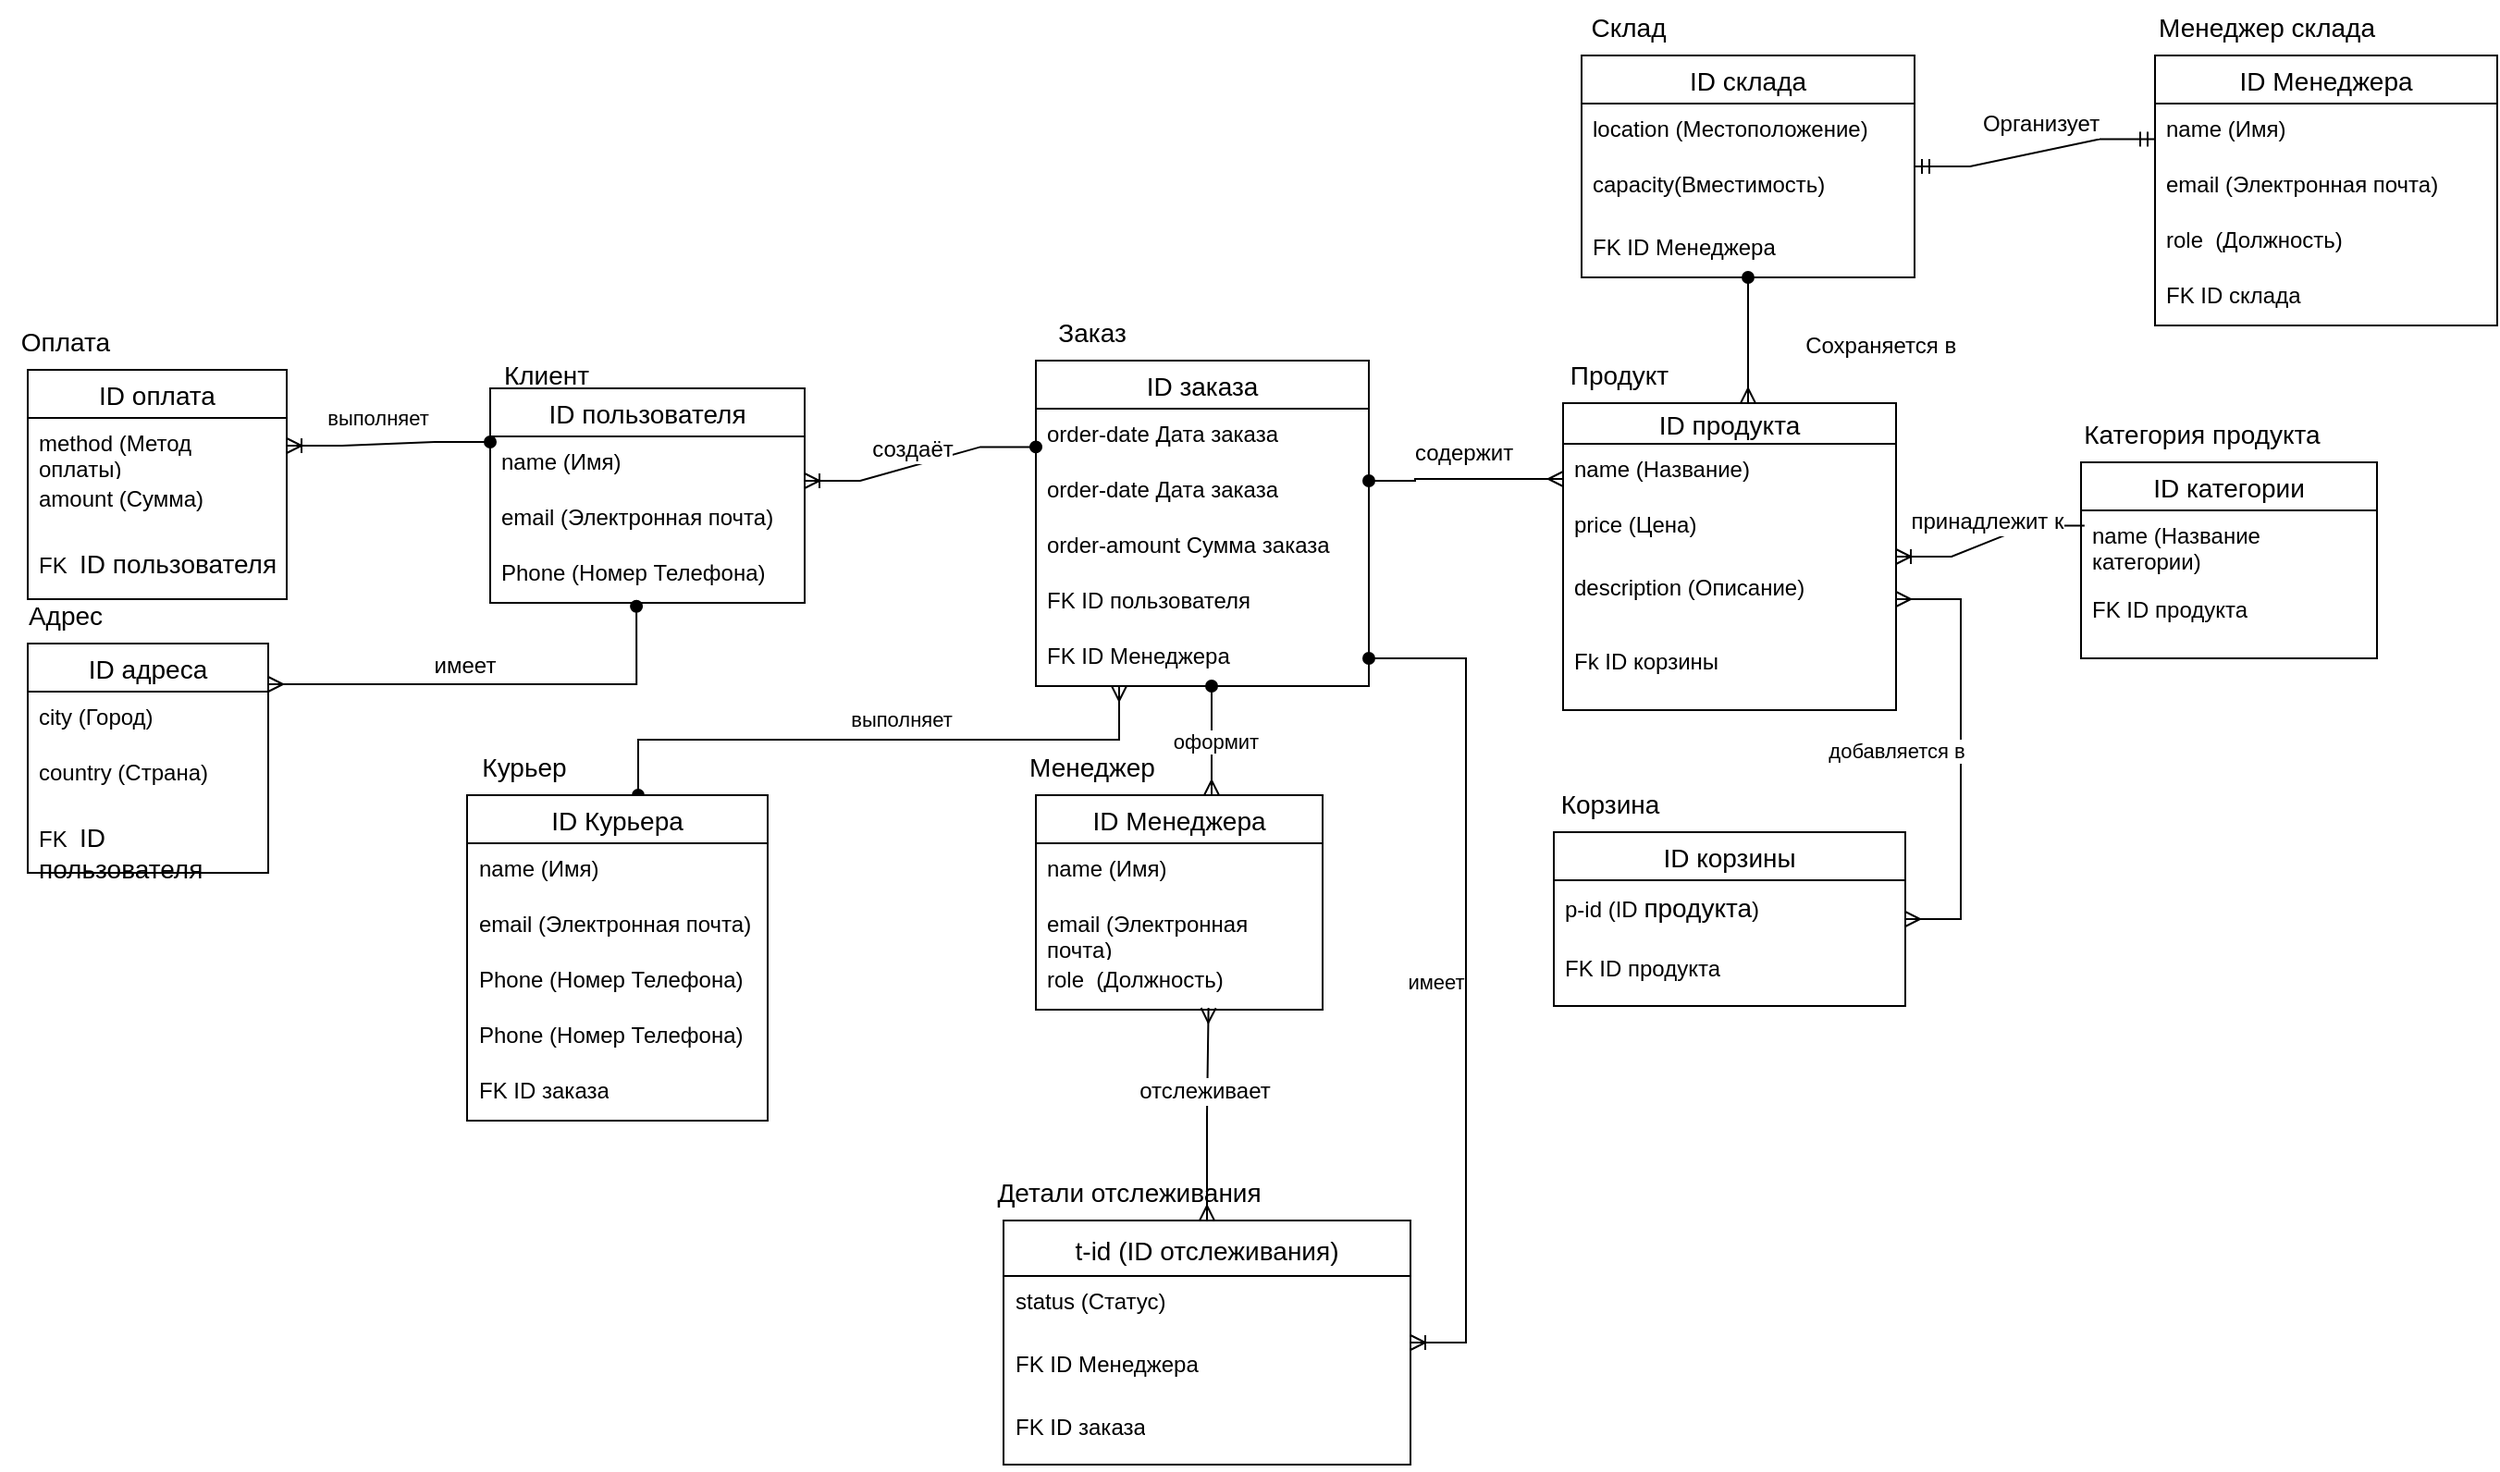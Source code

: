 <mxfile version="24.8.6">
  <diagram id="R2lEEEUBdFMjLlhIrx00" name="Page-1">
    <mxGraphModel dx="2676" dy="883" grid="1" gridSize="10" guides="1" tooltips="1" connect="1" arrows="1" fold="1" page="1" pageScale="1" pageWidth="850" pageHeight="1100" math="0" shadow="0" extFonts="Permanent Marker^https://fonts.googleapis.com/css?family=Permanent+Marker">
      <root>
        <mxCell id="0" />
        <mxCell id="1" parent="0" />
        <mxCell id="nY40BCKHnyfytQZV_Jhc-16" value="ID пользователя" style="swimlane;fontStyle=0;childLayout=stackLayout;horizontal=1;startSize=26;horizontalStack=0;resizeParent=1;resizeParentMax=0;resizeLast=0;collapsible=1;marginBottom=0;align=center;fontSize=14;" parent="1" vertex="1">
          <mxGeometry x="40" y="1200" width="170" height="116" as="geometry" />
        </mxCell>
        <mxCell id="nY40BCKHnyfytQZV_Jhc-18" value="name (Имя)&lt;div&gt;&lt;br&gt;&lt;/div&gt;" style="text;strokeColor=none;fillColor=none;spacingLeft=4;spacingRight=4;overflow=hidden;rotatable=0;points=[[0,0.5],[1,0.5]];portConstraint=eastwest;fontSize=12;whiteSpace=wrap;html=1;" parent="nY40BCKHnyfytQZV_Jhc-16" vertex="1">
          <mxGeometry y="26" width="170" height="30" as="geometry" />
        </mxCell>
        <mxCell id="nY40BCKHnyfytQZV_Jhc-19" value="email (Электронная почта)&lt;div&gt;&lt;br&gt;&lt;/div&gt;" style="text;strokeColor=none;fillColor=none;spacingLeft=4;spacingRight=4;overflow=hidden;rotatable=0;points=[[0,0.5],[1,0.5]];portConstraint=eastwest;fontSize=12;whiteSpace=wrap;html=1;" parent="nY40BCKHnyfytQZV_Jhc-16" vertex="1">
          <mxGeometry y="56" width="170" height="30" as="geometry" />
        </mxCell>
        <mxCell id="TDcTn4Fuq33Ib6oFSJA6-15" value="Phone (Номер Телефона)&lt;div&gt;&lt;br&gt;&lt;/div&gt;" style="text;strokeColor=none;fillColor=none;spacingLeft=4;spacingRight=4;overflow=hidden;rotatable=0;points=[[0,0.5],[1,0.5]];portConstraint=eastwest;fontSize=12;whiteSpace=wrap;html=1;" parent="nY40BCKHnyfytQZV_Jhc-16" vertex="1">
          <mxGeometry y="86" width="170" height="30" as="geometry" />
        </mxCell>
        <mxCell id="nY40BCKHnyfytQZV_Jhc-67" style="edgeStyle=orthogonalEdgeStyle;rounded=0;orthogonalLoop=1;jettySize=auto;html=1;entryX=0;entryY=0.5;entryDx=0;entryDy=0;startArrow=oval;startFill=1;endArrow=ERmany;endFill=0;" parent="1" source="nY40BCKHnyfytQZV_Jhc-20" edge="1">
          <mxGeometry relative="1" as="geometry">
            <Array as="points">
              <mxPoint x="540" y="1250" />
            </Array>
            <mxPoint x="620" y="1249" as="targetPoint" />
          </mxGeometry>
        </mxCell>
        <mxCell id="TDcTn4Fuq33Ib6oFSJA6-19" value="&lt;font style=&quot;font-size: 12px;&quot;&gt;содержит&lt;/font&gt;" style="edgeLabel;html=1;align=center;verticalAlign=middle;resizable=0;points=[];" parent="nY40BCKHnyfytQZV_Jhc-67" vertex="1" connectable="0">
          <mxGeometry x="-0.031" relative="1" as="geometry">
            <mxPoint y="-14" as="offset" />
          </mxGeometry>
        </mxCell>
        <mxCell id="nY40BCKHnyfytQZV_Jhc-20" value="ID заказа" style="swimlane;fontStyle=0;childLayout=stackLayout;horizontal=1;startSize=26;horizontalStack=0;resizeParent=1;resizeParentMax=0;resizeLast=0;collapsible=1;marginBottom=0;align=center;fontSize=14;" parent="1" vertex="1">
          <mxGeometry x="335" y="1185" width="180" height="176" as="geometry" />
        </mxCell>
        <mxCell id="nY40BCKHnyfytQZV_Jhc-49" value="order-date&amp;nbsp;&lt;span style=&quot;background-color: initial;&quot;&gt;Дата заказа&lt;/span&gt;&lt;div&gt;&lt;span style=&quot;background-color: initial;&quot;&gt;&lt;br&gt;&lt;/span&gt;&lt;/div&gt;" style="text;strokeColor=none;fillColor=none;spacingLeft=4;spacingRight=4;overflow=hidden;rotatable=0;points=[[0,0.5],[1,0.5]];portConstraint=eastwest;fontSize=12;whiteSpace=wrap;html=1;" parent="nY40BCKHnyfytQZV_Jhc-20" vertex="1">
          <mxGeometry y="26" width="180" height="30" as="geometry" />
        </mxCell>
        <mxCell id="nY40BCKHnyfytQZV_Jhc-22" value="order-date&amp;nbsp;&lt;span style=&quot;background-color: initial;&quot;&gt;Дата заказа&lt;/span&gt;&lt;div&gt;&lt;span style=&quot;background-color: initial;&quot;&gt;&lt;br&gt;&lt;/span&gt;&lt;/div&gt;" style="text;strokeColor=none;fillColor=none;spacingLeft=4;spacingRight=4;overflow=hidden;rotatable=0;points=[[0,0.5],[1,0.5]];portConstraint=eastwest;fontSize=12;whiteSpace=wrap;html=1;" parent="nY40BCKHnyfytQZV_Jhc-20" vertex="1">
          <mxGeometry y="56" width="180" height="30" as="geometry" />
        </mxCell>
        <mxCell id="uYUKjCt_YmLunsch3mxF-6" value="order-amount&amp;nbsp;&lt;span style=&quot;background-color: initial;&quot;&gt;Сумма заказа&lt;/span&gt;&lt;div&gt;&lt;span style=&quot;background-color: initial;&quot;&gt;&lt;br&gt;&lt;/span&gt;&lt;/div&gt;" style="text;strokeColor=none;fillColor=none;spacingLeft=4;spacingRight=4;overflow=hidden;rotatable=0;points=[[0,0.5],[1,0.5]];portConstraint=eastwest;fontSize=12;whiteSpace=wrap;html=1;" vertex="1" parent="nY40BCKHnyfytQZV_Jhc-20">
          <mxGeometry y="86" width="180" height="30" as="geometry" />
        </mxCell>
        <mxCell id="uYUKjCt_YmLunsch3mxF-7" value="&lt;div&gt;&lt;span style=&quot;text-align: center; text-wrap-mode: nowrap;&quot;&gt;&lt;font style=&quot;font-size: 12px;&quot;&gt;FK ID пользователя&lt;/font&gt;&lt;/span&gt;&lt;span style=&quot;background-color: initial;&quot;&gt;&lt;/span&gt;&lt;/div&gt;" style="text;strokeColor=none;fillColor=none;spacingLeft=4;spacingRight=4;overflow=hidden;rotatable=0;points=[[0,0.5],[1,0.5]];portConstraint=eastwest;fontSize=12;whiteSpace=wrap;html=1;" vertex="1" parent="nY40BCKHnyfytQZV_Jhc-20">
          <mxGeometry y="116" width="180" height="30" as="geometry" />
        </mxCell>
        <mxCell id="nY40BCKHnyfytQZV_Jhc-23" value="&lt;div&gt;&lt;font style=&quot;font-size: 12px;&quot;&gt;&lt;span style=&quot;text-align: center; text-wrap-mode: nowrap;&quot;&gt;&lt;font style=&quot;&quot;&gt;FK&amp;nbsp;&lt;/font&gt;&lt;/span&gt;&lt;span style=&quot;text-align: center; text-wrap-mode: nowrap; background-color: initial;&quot;&gt;ID Менеджера&lt;/span&gt;&lt;/font&gt;&lt;/div&gt;" style="text;strokeColor=none;fillColor=none;spacingLeft=4;spacingRight=4;overflow=hidden;rotatable=0;points=[[0,0.5],[1,0.5]];portConstraint=eastwest;fontSize=12;whiteSpace=wrap;html=1;" parent="nY40BCKHnyfytQZV_Jhc-20" vertex="1">
          <mxGeometry y="146" width="180" height="30" as="geometry" />
        </mxCell>
        <mxCell id="nY40BCKHnyfytQZV_Jhc-25" value="ID продукта" style="swimlane;fontStyle=0;childLayout=stackLayout;horizontal=1;startSize=22;horizontalStack=0;resizeParent=1;resizeParentMax=0;resizeLast=0;collapsible=1;marginBottom=0;align=center;fontSize=14;" parent="1" vertex="1">
          <mxGeometry x="620" y="1208" width="180" height="166" as="geometry" />
        </mxCell>
        <mxCell id="nY40BCKHnyfytQZV_Jhc-27" value="name (&lt;span style=&quot;background-color: initial;&quot;&gt;Название)&lt;/span&gt;&lt;div&gt;&lt;span style=&quot;background-color: initial;&quot;&gt;&lt;br&gt;&lt;/span&gt;&lt;/div&gt;" style="text;strokeColor=none;fillColor=none;spacingLeft=4;spacingRight=4;overflow=hidden;rotatable=0;points=[[0,0.5],[1,0.5]];portConstraint=eastwest;fontSize=12;whiteSpace=wrap;html=1;" parent="nY40BCKHnyfytQZV_Jhc-25" vertex="1">
          <mxGeometry y="22" width="180" height="30" as="geometry" />
        </mxCell>
        <mxCell id="nY40BCKHnyfytQZV_Jhc-28" value="price (Цена)&lt;div&gt;&lt;span style=&quot;background-color: initial;&quot;&gt;&lt;br&gt;&lt;/span&gt;&lt;/div&gt;" style="text;strokeColor=none;fillColor=none;spacingLeft=4;spacingRight=4;overflow=hidden;rotatable=0;points=[[0,0.5],[1,0.5]];portConstraint=eastwest;fontSize=12;whiteSpace=wrap;html=1;" parent="nY40BCKHnyfytQZV_Jhc-25" vertex="1">
          <mxGeometry y="52" width="180" height="34" as="geometry" />
        </mxCell>
        <mxCell id="nY40BCKHnyfytQZV_Jhc-29" value="description (Описание)&lt;div&gt;&lt;span style=&quot;background-color: initial;&quot;&gt;&lt;br&gt;&lt;/span&gt;&lt;/div&gt;" style="text;strokeColor=none;fillColor=none;spacingLeft=4;spacingRight=4;overflow=hidden;rotatable=0;points=[[0,0.5],[1,0.5]];portConstraint=eastwest;fontSize=12;whiteSpace=wrap;html=1;" parent="nY40BCKHnyfytQZV_Jhc-25" vertex="1">
          <mxGeometry y="86" width="180" height="40" as="geometry" />
        </mxCell>
        <mxCell id="uYUKjCt_YmLunsch3mxF-9" value="&lt;div&gt;&lt;font style=&quot;font-size: 12px;&quot;&gt;&lt;span style=&quot;text-align: center; text-wrap-mode: nowrap;&quot;&gt;Fk ID&amp;nbsp;&lt;/span&gt;&lt;span style=&quot;text-align: center; text-wrap-mode: nowrap; background-color: initial;&quot;&gt;корзины&lt;/span&gt;&lt;/font&gt;&lt;/div&gt;" style="text;strokeColor=none;fillColor=none;spacingLeft=4;spacingRight=4;overflow=hidden;rotatable=0;points=[[0,0.5],[1,0.5]];portConstraint=eastwest;fontSize=12;whiteSpace=wrap;html=1;" vertex="1" parent="nY40BCKHnyfytQZV_Jhc-25">
          <mxGeometry y="126" width="180" height="40" as="geometry" />
        </mxCell>
        <mxCell id="nY40BCKHnyfytQZV_Jhc-30" value="ID категории" style="swimlane;fontStyle=0;childLayout=stackLayout;horizontal=1;startSize=26;horizontalStack=0;resizeParent=1;resizeParentMax=0;resizeLast=0;collapsible=1;marginBottom=0;align=center;fontSize=14;" parent="1" vertex="1">
          <mxGeometry x="900" y="1240" width="160" height="106" as="geometry" />
        </mxCell>
        <mxCell id="nY40BCKHnyfytQZV_Jhc-32" value="name (Название категории)&lt;div&gt;&lt;br&gt;&lt;/div&gt;" style="text;strokeColor=none;fillColor=none;spacingLeft=4;spacingRight=4;overflow=hidden;rotatable=0;points=[[0,0.5],[1,0.5]];portConstraint=eastwest;fontSize=12;whiteSpace=wrap;html=1;" parent="nY40BCKHnyfytQZV_Jhc-30" vertex="1">
          <mxGeometry y="26" width="160" height="40" as="geometry" />
        </mxCell>
        <mxCell id="uYUKjCt_YmLunsch3mxF-11" value="&lt;div&gt;FK ID&amp;nbsp;&lt;span style=&quot;text-align: center; text-wrap-mode: nowrap; background-color: initial;&quot;&gt;&lt;font style=&quot;font-size: 12px;&quot;&gt;продукта&lt;/font&gt;&lt;/span&gt;&lt;/div&gt;" style="text;strokeColor=none;fillColor=none;spacingLeft=4;spacingRight=4;overflow=hidden;rotatable=0;points=[[0,0.5],[1,0.5]];portConstraint=eastwest;fontSize=12;whiteSpace=wrap;html=1;" vertex="1" parent="nY40BCKHnyfytQZV_Jhc-30">
          <mxGeometry y="66" width="160" height="40" as="geometry" />
        </mxCell>
        <mxCell id="nY40BCKHnyfytQZV_Jhc-34" value="ID оплата" style="swimlane;fontStyle=0;childLayout=stackLayout;horizontal=1;startSize=26;horizontalStack=0;resizeParent=1;resizeParentMax=0;resizeLast=0;collapsible=1;marginBottom=0;align=center;fontSize=14;" parent="1" vertex="1">
          <mxGeometry x="-210" y="1190" width="140" height="124" as="geometry" />
        </mxCell>
        <mxCell id="nY40BCKHnyfytQZV_Jhc-35" value="method (&lt;span style=&quot;background-color: initial;&quot;&gt;Метод оплаты)&lt;/span&gt;&lt;div&gt;&lt;br&gt;&lt;div&gt;&lt;span style=&quot;background-color: initial;&quot;&gt;&lt;br&gt;&lt;/span&gt;&lt;/div&gt;&lt;/div&gt;" style="text;strokeColor=none;fillColor=none;spacingLeft=4;spacingRight=4;overflow=hidden;rotatable=0;points=[[0,0.5],[1,0.5]];portConstraint=eastwest;fontSize=12;whiteSpace=wrap;html=1;" parent="nY40BCKHnyfytQZV_Jhc-34" vertex="1">
          <mxGeometry y="26" width="140" height="30" as="geometry" />
        </mxCell>
        <mxCell id="nY40BCKHnyfytQZV_Jhc-36" value="amount (Сумма)&lt;div&gt;&lt;br&gt;&lt;/div&gt;" style="text;strokeColor=none;fillColor=none;spacingLeft=4;spacingRight=4;overflow=hidden;rotatable=0;points=[[0,0.5],[1,0.5]];portConstraint=eastwest;fontSize=12;whiteSpace=wrap;html=1;" parent="nY40BCKHnyfytQZV_Jhc-34" vertex="1">
          <mxGeometry y="56" width="140" height="34" as="geometry" />
        </mxCell>
        <mxCell id="uYUKjCt_YmLunsch3mxF-1" value="&lt;div&gt;FK&amp;nbsp;&amp;nbsp;&lt;span style=&quot;font-size: 14px; text-align: center; text-wrap-mode: nowrap; background-color: initial;&quot;&gt;ID пользователя&lt;/span&gt;&lt;/div&gt;" style="text;strokeColor=none;fillColor=none;spacingLeft=4;spacingRight=4;overflow=hidden;rotatable=0;points=[[0,0.5],[1,0.5]];portConstraint=eastwest;fontSize=12;whiteSpace=wrap;html=1;" vertex="1" parent="nY40BCKHnyfytQZV_Jhc-34">
          <mxGeometry y="90" width="140" height="34" as="geometry" />
        </mxCell>
        <mxCell id="nY40BCKHnyfytQZV_Jhc-66" style="edgeStyle=orthogonalEdgeStyle;rounded=0;orthogonalLoop=1;jettySize=auto;html=1;startArrow=ERmany;startFill=0;endArrow=oval;endFill=1;entryX=0.465;entryY=1.063;entryDx=0;entryDy=0;entryPerimeter=0;" parent="1" source="nY40BCKHnyfytQZV_Jhc-37" target="TDcTn4Fuq33Ib6oFSJA6-15" edge="1">
          <mxGeometry relative="1" as="geometry">
            <Array as="points">
              <mxPoint x="119" y="1360" />
            </Array>
          </mxGeometry>
        </mxCell>
        <mxCell id="TDcTn4Fuq33Ib6oFSJA6-22" value="&lt;font style=&quot;font-size: 12px;&quot;&gt;имеет&lt;/font&gt;" style="edgeLabel;html=1;align=center;verticalAlign=middle;resizable=0;points=[];" parent="nY40BCKHnyfytQZV_Jhc-66" vertex="1" connectable="0">
          <mxGeometry x="-0.127" y="3" relative="1" as="geometry">
            <mxPoint y="-7" as="offset" />
          </mxGeometry>
        </mxCell>
        <mxCell id="nY40BCKHnyfytQZV_Jhc-37" value="ID адреса" style="swimlane;fontStyle=0;childLayout=stackLayout;horizontal=1;startSize=26;horizontalStack=0;resizeParent=1;resizeParentMax=0;resizeLast=0;collapsible=1;marginBottom=0;align=center;fontSize=14;" parent="1" vertex="1">
          <mxGeometry x="-210" y="1338" width="130" height="124" as="geometry" />
        </mxCell>
        <mxCell id="nY40BCKHnyfytQZV_Jhc-39" value="city (&lt;span style=&quot;background-color: initial;&quot;&gt;Город)&lt;/span&gt;&lt;div&gt;&lt;span style=&quot;background-color: initial;&quot;&gt;&lt;br&gt;&lt;/span&gt;&lt;/div&gt;" style="text;strokeColor=none;fillColor=none;spacingLeft=4;spacingRight=4;overflow=hidden;rotatable=0;points=[[0,0.5],[1,0.5]];portConstraint=eastwest;fontSize=12;whiteSpace=wrap;html=1;" parent="nY40BCKHnyfytQZV_Jhc-37" vertex="1">
          <mxGeometry y="26" width="130" height="30" as="geometry" />
        </mxCell>
        <mxCell id="nY40BCKHnyfytQZV_Jhc-40" value="country (Страна)&lt;div&gt;&lt;span style=&quot;background-color: initial;&quot;&gt;&lt;br&gt;&lt;/span&gt;&lt;/div&gt;" style="text;strokeColor=none;fillColor=none;spacingLeft=4;spacingRight=4;overflow=hidden;rotatable=0;points=[[0,0.5],[1,0.5]];portConstraint=eastwest;fontSize=12;whiteSpace=wrap;html=1;" parent="nY40BCKHnyfytQZV_Jhc-37" vertex="1">
          <mxGeometry y="56" width="130" height="34" as="geometry" />
        </mxCell>
        <mxCell id="uYUKjCt_YmLunsch3mxF-2" value="FK&amp;nbsp;&amp;nbsp;&lt;span style=&quot;text-wrap-mode: nowrap; background-color: initial; font-size: 14px; text-align: center;&quot;&gt;ID пользователя&lt;/span&gt;" style="text;strokeColor=none;fillColor=none;spacingLeft=4;spacingRight=4;overflow=hidden;rotatable=0;points=[[0,0.5],[1,0.5]];portConstraint=eastwest;fontSize=12;whiteSpace=wrap;html=1;" vertex="1" parent="nY40BCKHnyfytQZV_Jhc-37">
          <mxGeometry y="90" width="130" height="34" as="geometry" />
        </mxCell>
        <mxCell id="nY40BCKHnyfytQZV_Jhc-42" value="t-id (ID отслеживания)" style="swimlane;fontStyle=0;childLayout=stackLayout;horizontal=1;startSize=30;horizontalStack=0;resizeParent=1;resizeParentMax=0;resizeLast=0;collapsible=1;marginBottom=0;align=center;fontSize=14;spacingTop=1;" parent="1" vertex="1">
          <mxGeometry x="317.5" y="1650" width="220" height="132" as="geometry" />
        </mxCell>
        <mxCell id="nY40BCKHnyfytQZV_Jhc-44" value="status (Статус)&lt;div&gt;&lt;br&gt;&lt;/div&gt;" style="text;strokeColor=none;fillColor=none;spacingLeft=4;spacingRight=4;overflow=hidden;rotatable=0;points=[[0,0.5],[1,0.5]];portConstraint=eastwest;fontSize=12;whiteSpace=wrap;html=1;" parent="nY40BCKHnyfytQZV_Jhc-42" vertex="1">
          <mxGeometry y="30" width="220" height="34" as="geometry" />
        </mxCell>
        <mxCell id="uYUKjCt_YmLunsch3mxF-4" value="&lt;div&gt;&lt;span style=&quot;text-wrap-mode: nowrap; text-align: center;&quot;&gt;FK&amp;nbsp;&lt;/span&gt;&lt;span style=&quot;text-wrap-mode: nowrap; background-color: initial; text-align: center;&quot;&gt;ID Менеджера&lt;/span&gt;&lt;/div&gt;" style="text;strokeColor=none;fillColor=none;spacingLeft=4;spacingRight=4;overflow=hidden;rotatable=0;points=[[0,0.5],[1,0.5]];portConstraint=eastwest;fontSize=12;whiteSpace=wrap;html=1;" vertex="1" parent="nY40BCKHnyfytQZV_Jhc-42">
          <mxGeometry y="64" width="220" height="34" as="geometry" />
        </mxCell>
        <mxCell id="uYUKjCt_YmLunsch3mxF-5" value="&lt;div&gt;FK ID заказа&lt;/div&gt;" style="text;strokeColor=none;fillColor=none;spacingLeft=4;spacingRight=4;overflow=hidden;rotatable=0;points=[[0,0.5],[1,0.5]];portConstraint=eastwest;fontSize=12;whiteSpace=wrap;html=1;" vertex="1" parent="nY40BCKHnyfytQZV_Jhc-42">
          <mxGeometry y="98" width="220" height="34" as="geometry" />
        </mxCell>
        <mxCell id="nY40BCKHnyfytQZV_Jhc-45" value="ID корзины" style="swimlane;fontStyle=0;childLayout=stackLayout;horizontal=1;startSize=26;horizontalStack=0;resizeParent=1;resizeParentMax=0;resizeLast=0;collapsible=1;marginBottom=0;align=center;fontSize=14;" parent="1" vertex="1">
          <mxGeometry x="615" y="1440" width="190" height="94" as="geometry" />
        </mxCell>
        <mxCell id="nY40BCKHnyfytQZV_Jhc-47" value="p-id (&lt;span style=&quot;background-color: initial;&quot;&gt;ID&amp;nbsp;&lt;/span&gt;&lt;span style=&quot;font-size: 14px; text-align: center; text-wrap-mode: nowrap;&quot;&gt;продукта&lt;/span&gt;)&lt;div&gt;&lt;br&gt;&lt;/div&gt;" style="text;strokeColor=none;fillColor=none;spacingLeft=4;spacingRight=4;overflow=hidden;rotatable=0;points=[[0,0.5],[1,0.5]];portConstraint=eastwest;fontSize=12;whiteSpace=wrap;html=1;" parent="nY40BCKHnyfytQZV_Jhc-45" vertex="1">
          <mxGeometry y="26" width="190" height="34" as="geometry" />
        </mxCell>
        <mxCell id="uYUKjCt_YmLunsch3mxF-10" value="&lt;div&gt;&lt;span style=&quot;text-align: center; text-wrap-mode: nowrap;&quot;&gt;&lt;font style=&quot;font-size: 12px;&quot;&gt;FK ID продукта&lt;/font&gt;&lt;/span&gt;&lt;/div&gt;" style="text;strokeColor=none;fillColor=none;spacingLeft=4;spacingRight=4;overflow=hidden;rotatable=0;points=[[0,0.5],[1,0.5]];portConstraint=eastwest;fontSize=12;whiteSpace=wrap;html=1;" vertex="1" parent="nY40BCKHnyfytQZV_Jhc-45">
          <mxGeometry y="60" width="190" height="34" as="geometry" />
        </mxCell>
        <mxCell id="nY40BCKHnyfytQZV_Jhc-48" value="" style="edgeStyle=entityRelationEdgeStyle;fontSize=12;html=1;endArrow=ERoneToMany;rounded=0;exitX=0;exitY=0.69;exitDx=0;exitDy=0;exitPerimeter=0;entryX=1;entryY=0.8;entryDx=0;entryDy=0;startArrow=oval;startFill=1;entryPerimeter=0;" parent="1" source="nY40BCKHnyfytQZV_Jhc-49" target="nY40BCKHnyfytQZV_Jhc-18" edge="1">
          <mxGeometry width="100" height="100" relative="1" as="geometry">
            <mxPoint x="260" y="1320" as="sourcePoint" />
            <mxPoint x="340" y="1430" as="targetPoint" />
            <Array as="points">
              <mxPoint x="210" y="1260" />
            </Array>
          </mxGeometry>
        </mxCell>
        <mxCell id="TDcTn4Fuq33Ib6oFSJA6-18" value="&lt;font style=&quot;font-size: 12px;&quot;&gt;создаёт&lt;/font&gt;" style="edgeLabel;html=1;align=center;verticalAlign=middle;resizable=0;points=[];" parent="nY40BCKHnyfytQZV_Jhc-48" vertex="1" connectable="0">
          <mxGeometry x="0.066" y="-3" relative="1" as="geometry">
            <mxPoint y="-6" as="offset" />
          </mxGeometry>
        </mxCell>
        <mxCell id="nY40BCKHnyfytQZV_Jhc-50" value="" style="edgeStyle=entityRelationEdgeStyle;fontSize=12;html=1;endArrow=ERoneToMany;rounded=0;exitX=0;exitY=0.25;exitDx=0;exitDy=0;entryX=1;entryY=0.5;entryDx=0;entryDy=0;startArrow=oval;startFill=1;" parent="1" source="nY40BCKHnyfytQZV_Jhc-16" target="nY40BCKHnyfytQZV_Jhc-35" edge="1">
          <mxGeometry width="100" height="100" relative="1" as="geometry">
            <mxPoint y="1370" as="sourcePoint" />
            <mxPoint x="-60" y="1260" as="targetPoint" />
            <Array as="points">
              <mxPoint y="1226" />
              <mxPoint x="-90" y="1220" />
              <mxPoint x="-100" y="1226" />
              <mxPoint y="1280" />
              <mxPoint y="1300" />
              <mxPoint x="-120" y="1220" />
            </Array>
          </mxGeometry>
        </mxCell>
        <mxCell id="TDcTn4Fuq33Ib6oFSJA6-21" value="выполняет" style="edgeLabel;html=1;align=center;verticalAlign=middle;resizable=0;points=[];" parent="nY40BCKHnyfytQZV_Jhc-50" vertex="1" connectable="0">
          <mxGeometry x="0.113" y="-3" relative="1" as="geometry">
            <mxPoint y="-11" as="offset" />
          </mxGeometry>
        </mxCell>
        <mxCell id="nY40BCKHnyfytQZV_Jhc-52" value="" style="edgeStyle=entityRelationEdgeStyle;fontSize=12;html=1;endArrow=ERoneToMany;rounded=0;startArrow=oval;startFill=1;" parent="1" source="nY40BCKHnyfytQZV_Jhc-23" target="nY40BCKHnyfytQZV_Jhc-42" edge="1">
          <mxGeometry width="100" height="100" relative="1" as="geometry">
            <mxPoint x="210" y="1319" as="sourcePoint" />
            <mxPoint x="220" y="1510" as="targetPoint" />
            <Array as="points">
              <mxPoint x="20" y="1246" />
              <mxPoint x="-80" y="1246" />
              <mxPoint x="20" y="1300" />
              <mxPoint x="152" y="1400" />
              <mxPoint x="160" y="1410" />
              <mxPoint x="20" y="1320" />
              <mxPoint x="-100" y="1240" />
            </Array>
          </mxGeometry>
        </mxCell>
        <mxCell id="TDcTn4Fuq33Ib6oFSJA6-23" value="имеет" style="edgeLabel;html=1;align=center;verticalAlign=middle;resizable=0;points=[];" parent="nY40BCKHnyfytQZV_Jhc-52" vertex="1" connectable="0">
          <mxGeometry x="0.006" y="1" relative="1" as="geometry">
            <mxPoint x="-18" as="offset" />
          </mxGeometry>
        </mxCell>
        <mxCell id="nY40BCKHnyfytQZV_Jhc-54" value="" style="edgeStyle=entityRelationEdgeStyle;fontSize=12;html=1;endArrow=ERoneToMany;rounded=0;exitX=0.012;exitY=0.205;exitDx=0;exitDy=0;exitPerimeter=0;" parent="1" source="nY40BCKHnyfytQZV_Jhc-32" target="nY40BCKHnyfytQZV_Jhc-25" edge="1">
          <mxGeometry width="100" height="100" relative="1" as="geometry">
            <mxPoint x="901.44" y="1273.65" as="sourcePoint" />
            <mxPoint x="950" y="1290" as="targetPoint" />
            <Array as="points">
              <mxPoint x="900" y="1273" />
              <mxPoint x="890" y="1273" />
            </Array>
          </mxGeometry>
        </mxCell>
        <mxCell id="TDcTn4Fuq33Ib6oFSJA6-24" value="&lt;font style=&quot;font-size: 12px;&quot;&gt;принадлежит к&lt;/font&gt;" style="edgeLabel;html=1;align=center;verticalAlign=middle;resizable=0;points=[];" parent="nY40BCKHnyfytQZV_Jhc-54" vertex="1" connectable="0">
          <mxGeometry x="0.204" y="-3" relative="1" as="geometry">
            <mxPoint x="9" y="-12" as="offset" />
          </mxGeometry>
        </mxCell>
        <mxCell id="nY40BCKHnyfytQZV_Jhc-55" value="" style="edgeStyle=entityRelationEdgeStyle;fontSize=12;html=1;endArrow=ERmany;startArrow=ERmany;rounded=0;" parent="1" source="nY40BCKHnyfytQZV_Jhc-45" target="nY40BCKHnyfytQZV_Jhc-29" edge="1">
          <mxGeometry width="100" height="100" relative="1" as="geometry">
            <mxPoint x="690" y="1470" as="sourcePoint" />
            <mxPoint x="790" y="1370" as="targetPoint" />
            <Array as="points">
              <mxPoint x="820" y="1330" />
            </Array>
          </mxGeometry>
        </mxCell>
        <mxCell id="TDcTn4Fuq33Ib6oFSJA6-25" value="добавляется в" style="edgeLabel;html=1;align=center;verticalAlign=middle;resizable=0;points=[];" parent="nY40BCKHnyfytQZV_Jhc-55" vertex="1" connectable="0">
          <mxGeometry x="0.025" y="-2" relative="1" as="geometry">
            <mxPoint x="-37" y="1" as="offset" />
          </mxGeometry>
        </mxCell>
        <mxCell id="nY40BCKHnyfytQZV_Jhc-64" style="edgeStyle=orthogonalEdgeStyle;rounded=0;orthogonalLoop=1;jettySize=auto;html=1;startArrow=ERmany;startFill=0;endArrow=oval;endFill=1;" parent="1" source="nY40BCKHnyfytQZV_Jhc-57" target="nY40BCKHnyfytQZV_Jhc-23" edge="1">
          <mxGeometry relative="1" as="geometry">
            <Array as="points">
              <mxPoint x="430" y="1400" />
              <mxPoint x="430" y="1400" />
            </Array>
          </mxGeometry>
        </mxCell>
        <mxCell id="TDcTn4Fuq33Ib6oFSJA6-31" value="оформит" style="edgeLabel;html=1;align=center;verticalAlign=middle;resizable=0;points=[];" parent="nY40BCKHnyfytQZV_Jhc-64" vertex="1" connectable="0">
          <mxGeometry x="-0.017" y="-2" relative="1" as="geometry">
            <mxPoint as="offset" />
          </mxGeometry>
        </mxCell>
        <mxCell id="nY40BCKHnyfytQZV_Jhc-57" value="ID Менеджера" style="swimlane;fontStyle=0;childLayout=stackLayout;horizontal=1;startSize=26;horizontalStack=0;resizeParent=1;resizeParentMax=0;resizeLast=0;collapsible=1;marginBottom=0;align=center;fontSize=14;" parent="1" vertex="1">
          <mxGeometry x="335" y="1420" width="155" height="116" as="geometry" />
        </mxCell>
        <mxCell id="nY40BCKHnyfytQZV_Jhc-59" value="name (Имя)&lt;div&gt;&lt;br&gt;&lt;/div&gt;" style="text;strokeColor=none;fillColor=none;spacingLeft=4;spacingRight=4;overflow=hidden;rotatable=0;points=[[0,0.5],[1,0.5]];portConstraint=eastwest;fontSize=12;whiteSpace=wrap;html=1;" parent="nY40BCKHnyfytQZV_Jhc-57" vertex="1">
          <mxGeometry y="26" width="155" height="30" as="geometry" />
        </mxCell>
        <mxCell id="nY40BCKHnyfytQZV_Jhc-60" value="email (Электронная почта)&lt;div&gt;&lt;br&gt;&lt;/div&gt;" style="text;strokeColor=none;fillColor=none;spacingLeft=4;spacingRight=4;overflow=hidden;rotatable=0;points=[[0,0.5],[1,0.5]];portConstraint=eastwest;fontSize=12;whiteSpace=wrap;html=1;" parent="nY40BCKHnyfytQZV_Jhc-57" vertex="1">
          <mxGeometry y="56" width="155" height="30" as="geometry" />
        </mxCell>
        <mxCell id="nY40BCKHnyfytQZV_Jhc-62" value="role&amp;nbsp; (Должность)&lt;div&gt;&lt;br&gt;&lt;/div&gt;" style="text;strokeColor=none;fillColor=none;spacingLeft=4;spacingRight=4;overflow=hidden;rotatable=0;points=[[0,0.5],[1,0.5]];portConstraint=eastwest;fontSize=12;whiteSpace=wrap;html=1;" parent="nY40BCKHnyfytQZV_Jhc-57" vertex="1">
          <mxGeometry y="86" width="155" height="30" as="geometry" />
        </mxCell>
        <mxCell id="nY40BCKHnyfytQZV_Jhc-65" style="edgeStyle=orthogonalEdgeStyle;rounded=0;orthogonalLoop=1;jettySize=auto;html=1;endArrow=ERmany;endFill=0;startArrow=ERmany;startFill=0;entryX=0.602;entryY=0.968;entryDx=0;entryDy=0;entryPerimeter=0;" parent="1" source="nY40BCKHnyfytQZV_Jhc-42" target="nY40BCKHnyfytQZV_Jhc-62" edge="1">
          <mxGeometry relative="1" as="geometry">
            <Array as="points" />
          </mxGeometry>
        </mxCell>
        <mxCell id="TDcTn4Fuq33Ib6oFSJA6-29" value="&lt;font style=&quot;font-size: 12px;&quot;&gt;отслеживает&lt;/font&gt;" style="edgeLabel;html=1;align=center;verticalAlign=middle;resizable=0;points=[];" parent="nY40BCKHnyfytQZV_Jhc-65" vertex="1" connectable="0">
          <mxGeometry x="-0.029" y="1" relative="1" as="geometry">
            <mxPoint x="-1" y="-14" as="offset" />
          </mxGeometry>
        </mxCell>
        <mxCell id="nY40BCKHnyfytQZV_Jhc-68" value="ID склада" style="swimlane;fontStyle=0;childLayout=stackLayout;horizontal=1;startSize=26;horizontalStack=0;resizeParent=1;resizeParentMax=0;resizeLast=0;collapsible=1;marginBottom=0;align=center;fontSize=14;" parent="1" vertex="1">
          <mxGeometry x="630" y="1020" width="180" height="120" as="geometry" />
        </mxCell>
        <mxCell id="nY40BCKHnyfytQZV_Jhc-70" value="location (&lt;span style=&quot;background-color: initial;&quot;&gt;Местоположение&lt;/span&gt;&lt;span style=&quot;background-color: initial;&quot;&gt;)&lt;/span&gt;&lt;div&gt;&lt;div&gt;&lt;span style=&quot;background-color: initial;&quot;&gt;&lt;br&gt;&lt;/span&gt;&lt;/div&gt;&lt;/div&gt;" style="text;strokeColor=none;fillColor=none;spacingLeft=4;spacingRight=4;overflow=hidden;rotatable=0;points=[[0,0.5],[1,0.5]];portConstraint=eastwest;fontSize=12;whiteSpace=wrap;html=1;" parent="nY40BCKHnyfytQZV_Jhc-68" vertex="1">
          <mxGeometry y="26" width="180" height="30" as="geometry" />
        </mxCell>
        <mxCell id="nY40BCKHnyfytQZV_Jhc-71" value="capacity(Вместимость)&lt;div&gt;&lt;span style=&quot;background-color: initial;&quot;&gt;&lt;br&gt;&lt;/span&gt;&lt;/div&gt;" style="text;strokeColor=none;fillColor=none;spacingLeft=4;spacingRight=4;overflow=hidden;rotatable=0;points=[[0,0.5],[1,0.5]];portConstraint=eastwest;fontSize=12;whiteSpace=wrap;html=1;" parent="nY40BCKHnyfytQZV_Jhc-68" vertex="1">
          <mxGeometry y="56" width="180" height="34" as="geometry" />
        </mxCell>
        <mxCell id="uYUKjCt_YmLunsch3mxF-13" value="&lt;div&gt;&lt;font style=&quot;font-size: 12px;&quot;&gt;&lt;span style=&quot;text-align: center; text-wrap-mode: nowrap;&quot;&gt;&lt;font style=&quot;&quot;&gt;FK&amp;nbsp;&lt;/font&gt;&lt;/span&gt;&lt;span style=&quot;text-align: center; text-wrap-mode: nowrap; background-color: initial;&quot;&gt;ID Менеджера&lt;/span&gt;&lt;/font&gt;&lt;/div&gt;" style="text;strokeColor=none;fillColor=none;spacingLeft=4;spacingRight=4;overflow=hidden;rotatable=0;points=[[0,0.5],[1,0.5]];portConstraint=eastwest;fontSize=12;whiteSpace=wrap;html=1;" vertex="1" parent="nY40BCKHnyfytQZV_Jhc-68">
          <mxGeometry y="90" width="180" height="30" as="geometry" />
        </mxCell>
        <mxCell id="nY40BCKHnyfytQZV_Jhc-72" value="ID Менеджера" style="swimlane;fontStyle=0;childLayout=stackLayout;horizontal=1;startSize=26;horizontalStack=0;resizeParent=1;resizeParentMax=0;resizeLast=0;collapsible=1;marginBottom=0;align=center;fontSize=14;" parent="1" vertex="1">
          <mxGeometry x="940" y="1020" width="185" height="146" as="geometry" />
        </mxCell>
        <mxCell id="nY40BCKHnyfytQZV_Jhc-74" value="name (Имя)&lt;div&gt;&lt;br&gt;&lt;/div&gt;" style="text;strokeColor=none;fillColor=none;spacingLeft=4;spacingRight=4;overflow=hidden;rotatable=0;points=[[0,0.5],[1,0.5]];portConstraint=eastwest;fontSize=12;whiteSpace=wrap;html=1;" parent="nY40BCKHnyfytQZV_Jhc-72" vertex="1">
          <mxGeometry y="26" width="185" height="30" as="geometry" />
        </mxCell>
        <mxCell id="nY40BCKHnyfytQZV_Jhc-75" value="email (Электронная почта)&lt;div&gt;&lt;br&gt;&lt;/div&gt;" style="text;strokeColor=none;fillColor=none;spacingLeft=4;spacingRight=4;overflow=hidden;rotatable=0;points=[[0,0.5],[1,0.5]];portConstraint=eastwest;fontSize=12;whiteSpace=wrap;html=1;" parent="nY40BCKHnyfytQZV_Jhc-72" vertex="1">
          <mxGeometry y="56" width="185" height="30" as="geometry" />
        </mxCell>
        <mxCell id="uYUKjCt_YmLunsch3mxF-12" value="role&amp;nbsp; (Должность)&lt;div&gt;&lt;br&gt;&lt;/div&gt;" style="text;strokeColor=none;fillColor=none;spacingLeft=4;spacingRight=4;overflow=hidden;rotatable=0;points=[[0,0.5],[1,0.5]];portConstraint=eastwest;fontSize=12;whiteSpace=wrap;html=1;" vertex="1" parent="nY40BCKHnyfytQZV_Jhc-72">
          <mxGeometry y="86" width="185" height="30" as="geometry" />
        </mxCell>
        <mxCell id="nY40BCKHnyfytQZV_Jhc-76" value="&lt;div&gt;&lt;span style=&quot;text-align: center; text-wrap-mode: nowrap;&quot;&gt;&lt;font style=&quot;font-size: 12px;&quot;&gt;FK ID склада&lt;/font&gt;&lt;/span&gt;&lt;/div&gt;" style="text;strokeColor=none;fillColor=none;spacingLeft=4;spacingRight=4;overflow=hidden;rotatable=0;points=[[0,0.5],[1,0.5]];portConstraint=eastwest;fontSize=12;whiteSpace=wrap;html=1;" parent="nY40BCKHnyfytQZV_Jhc-72" vertex="1">
          <mxGeometry y="116" width="185" height="30" as="geometry" />
        </mxCell>
        <mxCell id="nY40BCKHnyfytQZV_Jhc-78" style="edgeStyle=orthogonalEdgeStyle;rounded=0;orthogonalLoop=1;jettySize=auto;html=1;endArrow=oval;endFill=1;startArrow=ERmany;startFill=0;" parent="1" source="nY40BCKHnyfytQZV_Jhc-25" target="uYUKjCt_YmLunsch3mxF-13" edge="1">
          <mxGeometry relative="1" as="geometry">
            <Array as="points">
              <mxPoint x="720" y="1180" />
              <mxPoint x="720" y="1180" />
            </Array>
          </mxGeometry>
        </mxCell>
        <mxCell id="TDcTn4Fuq33Ib6oFSJA6-26" value="&lt;font style=&quot;font-size: 12px;&quot;&gt;Сохраняется в&amp;nbsp;&lt;/font&gt;" style="edgeLabel;html=1;align=center;verticalAlign=middle;resizable=0;points=[];" parent="nY40BCKHnyfytQZV_Jhc-78" vertex="1" connectable="0">
          <mxGeometry x="0.006" y="-1" relative="1" as="geometry">
            <mxPoint x="72" y="3" as="offset" />
          </mxGeometry>
        </mxCell>
        <mxCell id="nY40BCKHnyfytQZV_Jhc-80" value="" style="edgeStyle=entityRelationEdgeStyle;fontSize=12;html=1;endArrow=ERmandOne;startArrow=ERmandOne;rounded=0;entryX=0;entryY=0.64;entryDx=0;entryDy=0;entryPerimeter=0;" parent="1" source="nY40BCKHnyfytQZV_Jhc-68" edge="1">
          <mxGeometry width="100" height="100" relative="1" as="geometry">
            <mxPoint x="800" y="1160" as="sourcePoint" />
            <mxPoint x="940" y="1065.2" as="targetPoint" />
          </mxGeometry>
        </mxCell>
        <mxCell id="TDcTn4Fuq33Ib6oFSJA6-27" value="&lt;font style=&quot;font-size: 12px;&quot;&gt;Организует&lt;/font&gt;" style="edgeLabel;html=1;align=center;verticalAlign=middle;resizable=0;points=[];" parent="nY40BCKHnyfytQZV_Jhc-80" vertex="1" connectable="0">
          <mxGeometry x="0.041" y="-2" relative="1" as="geometry">
            <mxPoint y="-17" as="offset" />
          </mxGeometry>
        </mxCell>
        <mxCell id="nY40BCKHnyfytQZV_Jhc-91" style="edgeStyle=orthogonalEdgeStyle;rounded=0;orthogonalLoop=1;jettySize=auto;html=1;startArrow=oval;startFill=1;endArrow=ERmany;endFill=0;" parent="1" source="nY40BCKHnyfytQZV_Jhc-86" target="nY40BCKHnyfytQZV_Jhc-23" edge="1">
          <mxGeometry relative="1" as="geometry">
            <Array as="points">
              <mxPoint x="120" y="1390" />
              <mxPoint x="380" y="1390" />
            </Array>
          </mxGeometry>
        </mxCell>
        <mxCell id="nY40BCKHnyfytQZV_Jhc-86" value="ID Курьера" style="swimlane;fontStyle=0;childLayout=stackLayout;horizontal=1;startSize=26;horizontalStack=0;resizeParent=1;resizeParentMax=0;resizeLast=0;collapsible=1;marginBottom=0;align=center;fontSize=14;" parent="1" vertex="1">
          <mxGeometry x="27.5" y="1420" width="162.5" height="176" as="geometry" />
        </mxCell>
        <mxCell id="nY40BCKHnyfytQZV_Jhc-88" value="name (Имя)&lt;div&gt;&lt;br&gt;&lt;/div&gt;" style="text;strokeColor=none;fillColor=none;spacingLeft=4;spacingRight=4;overflow=hidden;rotatable=0;points=[[0,0.5],[1,0.5]];portConstraint=eastwest;fontSize=12;whiteSpace=wrap;html=1;" parent="nY40BCKHnyfytQZV_Jhc-86" vertex="1">
          <mxGeometry y="26" width="162.5" height="30" as="geometry" />
        </mxCell>
        <mxCell id="nY40BCKHnyfytQZV_Jhc-89" value="email (Электронная почта)&lt;div&gt;&lt;br&gt;&lt;/div&gt;" style="text;strokeColor=none;fillColor=none;spacingLeft=4;spacingRight=4;overflow=hidden;rotatable=0;points=[[0,0.5],[1,0.5]];portConstraint=eastwest;fontSize=12;whiteSpace=wrap;html=1;" parent="nY40BCKHnyfytQZV_Jhc-86" vertex="1">
          <mxGeometry y="56" width="162.5" height="30" as="geometry" />
        </mxCell>
        <mxCell id="TDcTn4Fuq33Ib6oFSJA6-16" value="Phone (Номер Телефона)&lt;div&gt;&lt;br&gt;&lt;/div&gt;" style="text;strokeColor=none;fillColor=none;spacingLeft=4;spacingRight=4;overflow=hidden;rotatable=0;points=[[0,0.5],[1,0.5]];portConstraint=eastwest;fontSize=12;whiteSpace=wrap;html=1;" parent="nY40BCKHnyfytQZV_Jhc-86" vertex="1">
          <mxGeometry y="86" width="162.5" height="30" as="geometry" />
        </mxCell>
        <mxCell id="uYUKjCt_YmLunsch3mxF-3" value="Phone (Номер Телефона)&lt;div&gt;&lt;br&gt;&lt;/div&gt;" style="text;strokeColor=none;fillColor=none;spacingLeft=4;spacingRight=4;overflow=hidden;rotatable=0;points=[[0,0.5],[1,0.5]];portConstraint=eastwest;fontSize=12;whiteSpace=wrap;html=1;" vertex="1" parent="nY40BCKHnyfytQZV_Jhc-86">
          <mxGeometry y="116" width="162.5" height="30" as="geometry" />
        </mxCell>
        <mxCell id="uYUKjCt_YmLunsch3mxF-8" value="&lt;div&gt;FK ID заказа&lt;/div&gt;" style="text;strokeColor=none;fillColor=none;spacingLeft=4;spacingRight=4;overflow=hidden;rotatable=0;points=[[0,0.5],[1,0.5]];portConstraint=eastwest;fontSize=12;whiteSpace=wrap;html=1;" vertex="1" parent="nY40BCKHnyfytQZV_Jhc-86">
          <mxGeometry y="146" width="162.5" height="30" as="geometry" />
        </mxCell>
        <mxCell id="TDcTn4Fuq33Ib6oFSJA6-1" value="&lt;span style=&quot;font-size: 14px;&quot;&gt;Адрес&lt;/span&gt;" style="text;html=1;align=center;verticalAlign=middle;resizable=0;points=[];autosize=1;strokeColor=none;fillColor=none;" parent="1" vertex="1">
          <mxGeometry x="-220" y="1308" width="60" height="30" as="geometry" />
        </mxCell>
        <mxCell id="TDcTn4Fuq33Ib6oFSJA6-2" value="&lt;span style=&quot;font-size: 14px;&quot;&gt;Оплата&lt;/span&gt;" style="text;html=1;align=center;verticalAlign=middle;resizable=0;points=[];autosize=1;strokeColor=none;fillColor=none;" parent="1" vertex="1">
          <mxGeometry x="-225" y="1160" width="70" height="30" as="geometry" />
        </mxCell>
        <mxCell id="TDcTn4Fuq33Ib6oFSJA6-3" value="&lt;span style=&quot;font-size: 14px;&quot;&gt;Клиент&lt;/span&gt;" style="text;html=1;align=center;verticalAlign=middle;resizable=0;points=[];autosize=1;strokeColor=none;fillColor=none;" parent="1" vertex="1">
          <mxGeometry x="35" y="1178" width="70" height="30" as="geometry" />
        </mxCell>
        <mxCell id="TDcTn4Fuq33Ib6oFSJA6-4" value="&lt;span style=&quot;font-size: 14px;&quot;&gt;Курьер&lt;/span&gt;" style="text;html=1;align=center;verticalAlign=middle;resizable=0;points=[];autosize=1;strokeColor=none;fillColor=none;" parent="1" vertex="1">
          <mxGeometry x="22.5" y="1390" width="70" height="30" as="geometry" />
        </mxCell>
        <mxCell id="TDcTn4Fuq33Ib6oFSJA6-5" value="&lt;span style=&quot;font-size: 14px;&quot;&gt;Заказ&lt;/span&gt;" style="text;html=1;align=center;verticalAlign=middle;resizable=0;points=[];autosize=1;strokeColor=none;fillColor=none;" parent="1" vertex="1">
          <mxGeometry x="335" y="1155" width="60" height="30" as="geometry" />
        </mxCell>
        <mxCell id="TDcTn4Fuq33Ib6oFSJA6-6" value="&lt;span style=&quot;font-size: 14px;&quot;&gt;Менеджер&lt;/span&gt;" style="text;html=1;align=center;verticalAlign=middle;resizable=0;points=[];autosize=1;strokeColor=none;fillColor=none;" parent="1" vertex="1">
          <mxGeometry x="320" y="1390" width="90" height="30" as="geometry" />
        </mxCell>
        <mxCell id="TDcTn4Fuq33Ib6oFSJA6-7" value="&lt;span style=&quot;font-size: 14px;&quot;&gt;Детали отслеживания&lt;/span&gt;" style="text;html=1;align=center;verticalAlign=middle;resizable=0;points=[];autosize=1;strokeColor=none;fillColor=none;" parent="1" vertex="1">
          <mxGeometry x="300" y="1620" width="170" height="30" as="geometry" />
        </mxCell>
        <mxCell id="TDcTn4Fuq33Ib6oFSJA6-8" value="&lt;span style=&quot;font-size: 14px;&quot;&gt;Корзина&lt;/span&gt;" style="text;html=1;align=center;verticalAlign=middle;resizable=0;points=[];autosize=1;strokeColor=none;fillColor=none;" parent="1" vertex="1">
          <mxGeometry x="605" y="1410" width="80" height="30" as="geometry" />
        </mxCell>
        <mxCell id="TDcTn4Fuq33Ib6oFSJA6-10" value="&lt;span style=&quot;font-size: 14px;&quot;&gt;Продукт&lt;/span&gt;" style="text;html=1;align=center;verticalAlign=middle;resizable=0;points=[];autosize=1;strokeColor=none;fillColor=none;" parent="1" vertex="1">
          <mxGeometry x="610" y="1178" width="80" height="30" as="geometry" />
        </mxCell>
        <mxCell id="TDcTn4Fuq33Ib6oFSJA6-11" value="&lt;span style=&quot;font-size: 14px;&quot;&gt;Склад&lt;/span&gt;" style="text;html=1;align=center;verticalAlign=middle;resizable=0;points=[];autosize=1;strokeColor=none;fillColor=none;" parent="1" vertex="1">
          <mxGeometry x="625" y="990" width="60" height="30" as="geometry" />
        </mxCell>
        <mxCell id="TDcTn4Fuq33Ib6oFSJA6-12" value="&lt;span style=&quot;font-size: 14px;&quot;&gt;Менеджер склада&lt;/span&gt;" style="text;html=1;align=center;verticalAlign=middle;resizable=0;points=[];autosize=1;strokeColor=none;fillColor=none;" parent="1" vertex="1">
          <mxGeometry x="930" y="990" width="140" height="30" as="geometry" />
        </mxCell>
        <mxCell id="TDcTn4Fuq33Ib6oFSJA6-13" value="&lt;span style=&quot;font-size: 14px;&quot;&gt;Категория продукта&lt;/span&gt;" style="text;html=1;align=center;verticalAlign=middle;resizable=0;points=[];autosize=1;strokeColor=none;fillColor=none;" parent="1" vertex="1">
          <mxGeometry x="890" y="1210" width="150" height="30" as="geometry" />
        </mxCell>
        <mxCell id="TDcTn4Fuq33Ib6oFSJA6-28" value="выполняет" style="edgeLabel;html=1;align=center;verticalAlign=middle;resizable=0;points=[];" parent="1" vertex="1" connectable="0">
          <mxGeometry x="0.005" y="1220.001" as="geometry">
            <mxPoint x="262" y="159" as="offset" />
          </mxGeometry>
        </mxCell>
      </root>
    </mxGraphModel>
  </diagram>
</mxfile>
